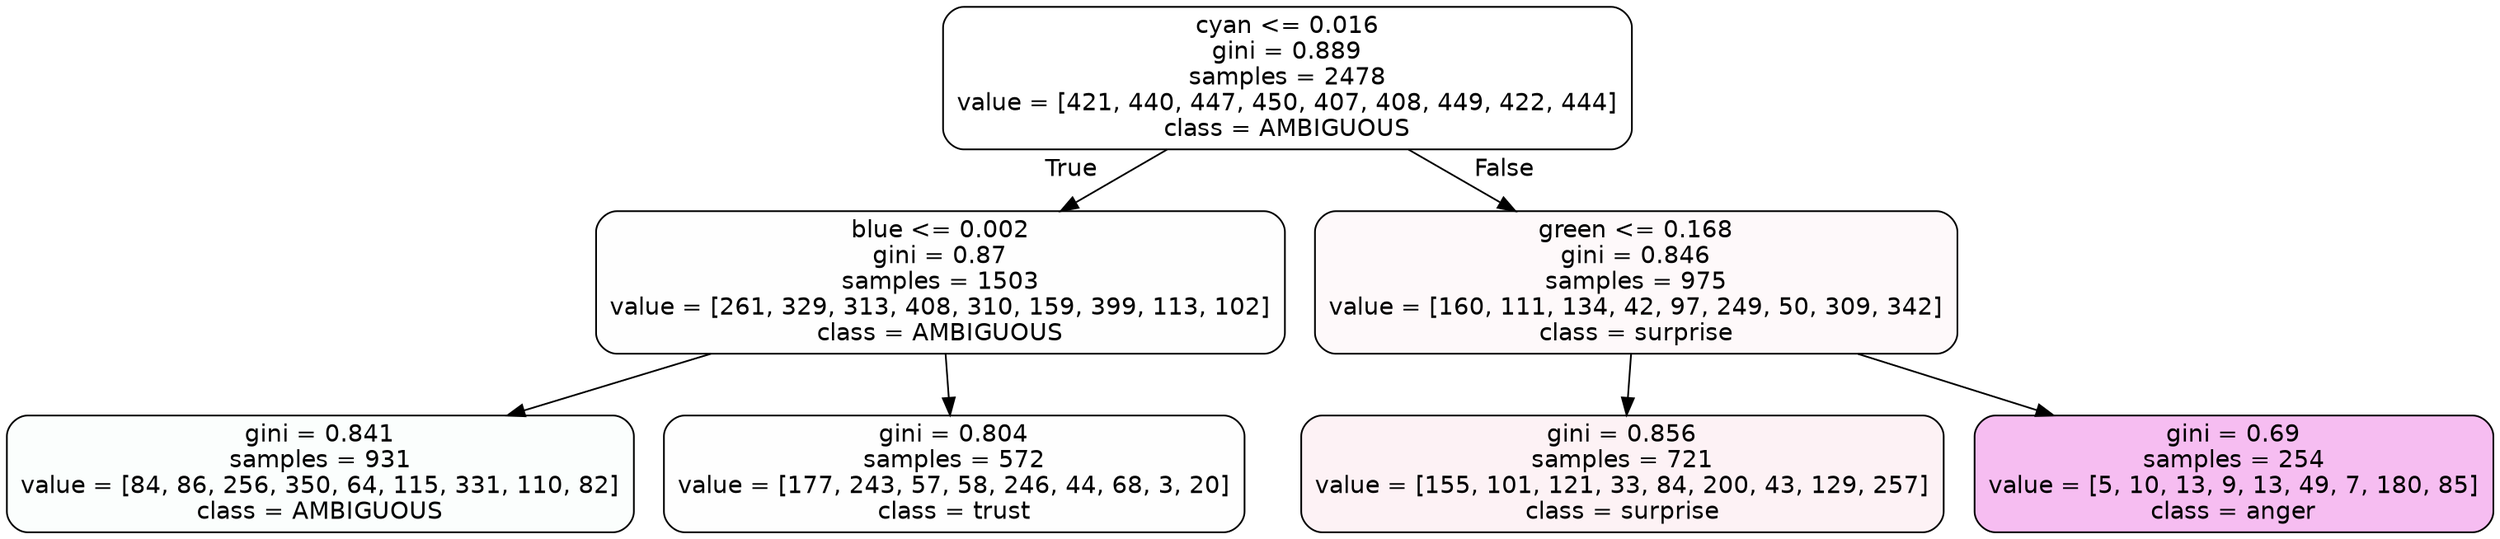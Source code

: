digraph Tree {
node [shape=box, style="filled, rounded", color="black", fontname=helvetica] ;
edge [fontname=helvetica] ;
0 [label="cyan <= 0.016\ngini = 0.889\nsamples = 2478\nvalue = [421, 440, 447, 450, 407, 408, 449, 422, 444]\nclass = AMBIGUOUS", fillcolor="#39e58100"] ;
1 [label="blue <= 0.002\ngini = 0.87\nsamples = 1503\nvalue = [261, 329, 313, 408, 310, 159, 399, 113, 102]\nclass = AMBIGUOUS", fillcolor="#39e58101"] ;
0 -> 1 [labeldistance=2.5, labelangle=45, headlabel="True"] ;
2 [label="gini = 0.841\nsamples = 931\nvalue = [84, 86, 256, 350, 64, 115, 331, 110, 82]\nclass = AMBIGUOUS", fillcolor="#39e58104"] ;
1 -> 2 ;
3 [label="gini = 0.804\nsamples = 572\nvalue = [177, 243, 57, 58, 246, 44, 68, 3, 20]\nclass = trust", fillcolor="#39d7e501"] ;
1 -> 3 ;
4 [label="green <= 0.168\ngini = 0.846\nsamples = 975\nvalue = [160, 111, 134, 42, 97, 249, 50, 309, 342]\nclass = surprise", fillcolor="#e5396407"] ;
0 -> 4 [labeldistance=2.5, labelangle=-45, headlabel="False"] ;
5 [label="gini = 0.856\nsamples = 721\nvalue = [155, 101, 121, 33, 84, 200, 43, 129, 257]\nclass = surprise", fillcolor="#e5396410"] ;
4 -> 5 ;
6 [label="gini = 0.69\nsamples = 254\nvalue = [5, 10, 13, 9, 13, 49, 7, 180, 85]\nclass = anger", fillcolor="#e539d755"] ;
4 -> 6 ;
}
